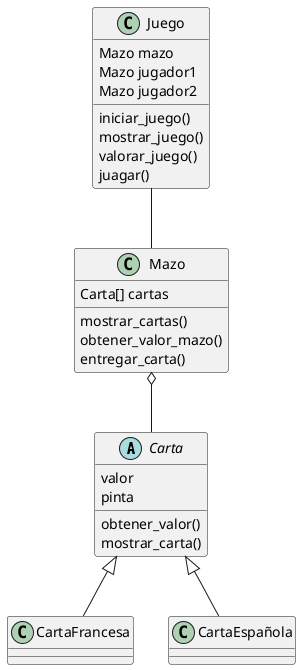 @startuml
abstract Carta

Carta <|-- CartaFrancesa
Carta <|-- CartaEspañola
Mazo o-- Carta
Juego -- Mazo

Juego : iniciar_juego()
Juego : mostrar_juego()
Juego : valorar_juego()
Juego : juagar()
Juego : Mazo mazo
Juego : Mazo jugador1
Juego : Mazo jugador2

Carta : valor
Carta : pinta
Carta : obtener_valor()
Carta : mostrar_carta()

Mazo : Carta[] cartas
Mazo : mostrar_cartas()
Mazo : obtener_valor_mazo()
Mazo : entregar_carta()

@enduml